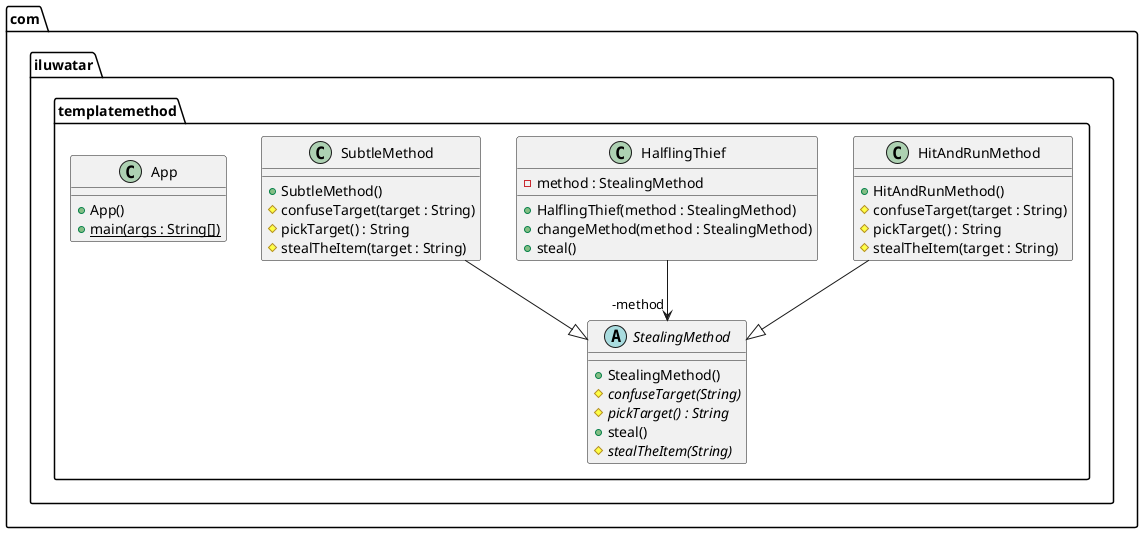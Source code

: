 @startuml
package com.iluwatar.templatemethod {
  class HitAndRunMethod {
    + HitAndRunMethod()
    # confuseTarget(target : String)
    # pickTarget() : String
    # stealTheItem(target : String)
  }
  class HalflingThief {
    - method : StealingMethod
    + HalflingThief(method : StealingMethod)
    + changeMethod(method : StealingMethod)
    + steal()
  }
  abstract class StealingMethod {
    + StealingMethod()
    # confuseTarget(String) {abstract}
    # pickTarget() : String {abstract}
    + steal()
    # stealTheItem(String) {abstract}
  }
  class SubtleMethod {
    + SubtleMethod()
    # confuseTarget(target : String)
    # pickTarget() : String
    # stealTheItem(target : String)
  }
  class App {
    + App()
    + main(args : String[]) {static}
  }
}
HalflingThief -->  "-method" StealingMethod
HitAndRunMethod --|> StealingMethod 
SubtleMethod --|> StealingMethod 
@enduml